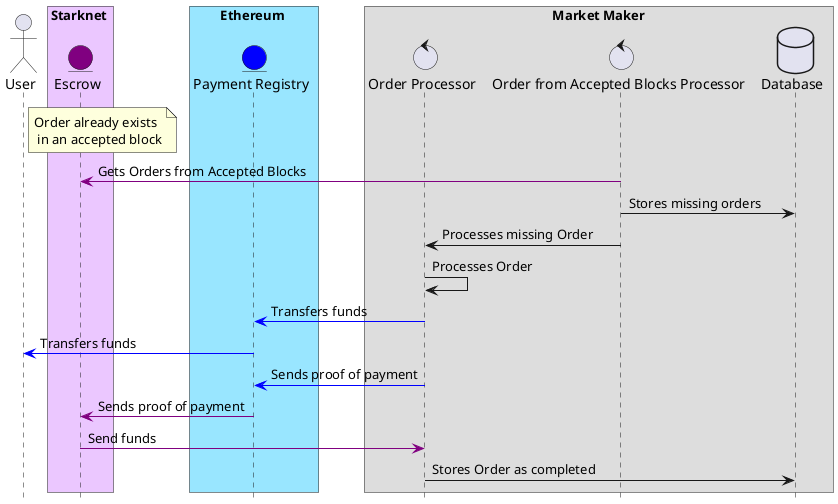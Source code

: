@startuml
hide footbox
actor User as U
box Starknet #ebc7ff
entity Escrow as E #purple
end box
box Ethereum #99e6ff
entity "Payment Registry" as PR #blue
end box
box "Market Maker"
control "Order Processor" as OP
control "Order from Accepted Blocks Processor" as ABP
database Database
end box

note right of U
    Order already exists
     in an accepted block
end note
ABP -[#purple]> E : Gets Orders from Accepted Blocks
ABP -> Database : Stores missing orders
ABP -> OP : Processes missing Order
OP -> OP : Processes Order
OP -[#blue]> PR : Transfers funds
PR -[#blue]> U: Transfers funds
OP -[#blue]> PR : Sends proof of payment
PR -[#purple]> E : Sends proof of payment
E -[#purple]> OP : Send funds
OP -> Database : Stores Order as completed

@enduml

